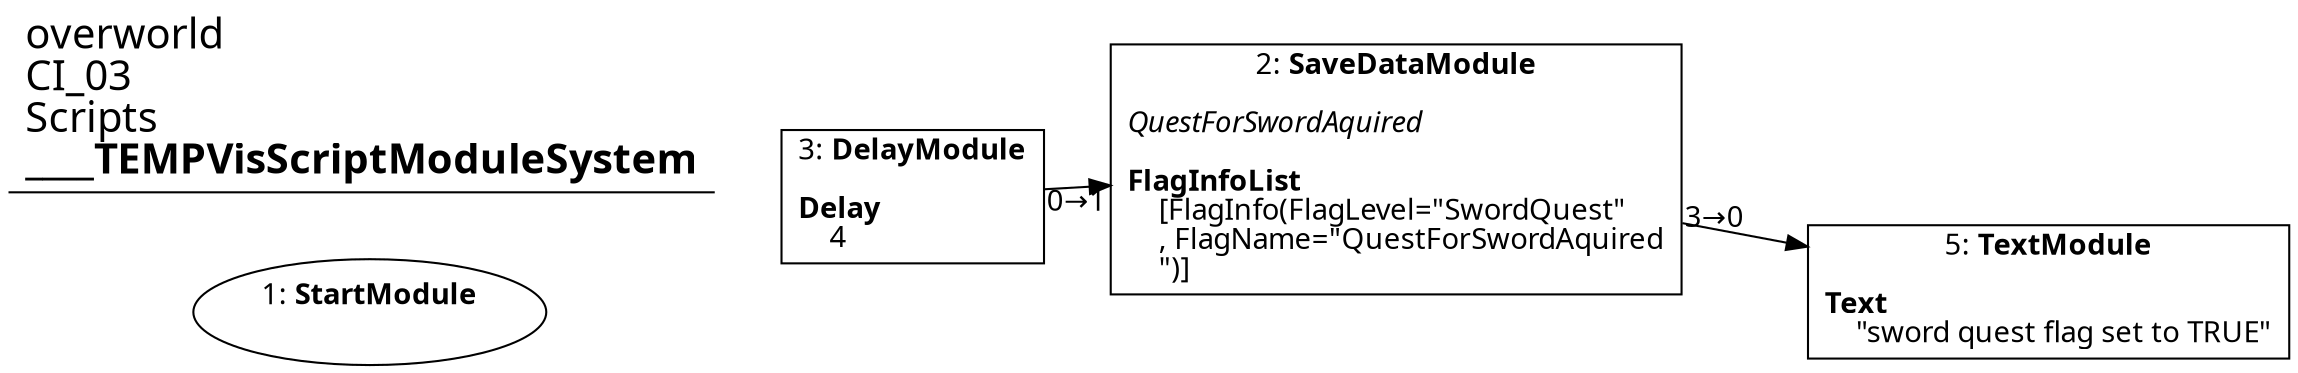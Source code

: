 digraph {
    layout = fdp;
    overlap = prism;
    sep = "+16";
    splines = spline;

    node [ shape = box ];

    graph [ fontname = "Segoe UI" ];
    node [ fontname = "Segoe UI" ];
    edge [ fontname = "Segoe UI" ];

    1 [ label = <1: <b>StartModule</b><br/><br/>> ];
    1 [ shape = oval ]
    1 [ pos = "-0.044000003,-0.20700002!" ];

    2 [ label = <2: <b>SaveDataModule</b><br/><br/><i>QuestForSwordAquired<br align="left"/></i><br align="left"/><b>FlagInfoList</b><br align="left"/>    [FlagInfo(FlagLevel=&quot;SwordQuest&quot;<br align="left"/>    , FlagName=&quot;QuestForSwordAquired<br align="left"/>    &quot;)]<br align="left"/>> ];
    2 [ pos = "0.36600003,-0.18400002!" ];
    2 -> 5 [ label = "3→0" ];

    3 [ label = <3: <b>DelayModule</b><br/><br/><b>Delay</b><br align="left"/>    4<br align="left"/>> ];
    3 [ pos = "0.16100001,-0.20700002!" ];
    3 -> 2 [ label = "0→1" ];

    5 [ label = <5: <b>TextModule</b><br/><br/><b>Text</b><br align="left"/>    &quot;sword quest flag set to TRUE&quot;<br align="left"/>> ];
    5 [ pos = "0.637,-0.23!" ];

    title [ pos = "-0.045,-0.18300001!" ];
    title [ shape = underline ];
    title [ label = <<font point-size="20">overworld<br align="left"/>CI_03<br align="left"/>Scripts<br align="left"/><b>____TEMPVisScriptModuleSystem</b><br align="left"/></font>> ];
}
